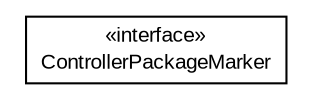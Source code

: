 #!/usr/local/bin/dot
#
# Class diagram 
# Generated by UMLGraph version R5_6 (http://www.umlgraph.org/)
#

digraph G {
	edge [fontname="arial",fontsize=10,labelfontname="arial",labelfontsize=10];
	node [fontname="arial",fontsize=10,shape=plaintext];
	nodesep=0.25;
	ranksep=0.5;
	// br.gov.to.sefaz.arr.parametros.controller.ControllerPackageMarker
	c206029 [label=<<table title="br.gov.to.sefaz.arr.parametros.controller.ControllerPackageMarker" border="0" cellborder="1" cellspacing="0" cellpadding="2" port="p" href="./ControllerPackageMarker.html">
		<tr><td><table border="0" cellspacing="0" cellpadding="1">
<tr><td align="center" balign="center"> &#171;interface&#187; </td></tr>
<tr><td align="center" balign="center"> ControllerPackageMarker </td></tr>
		</table></td></tr>
		</table>>, URL="./ControllerPackageMarker.html", fontname="arial", fontcolor="black", fontsize=10.0];
}

